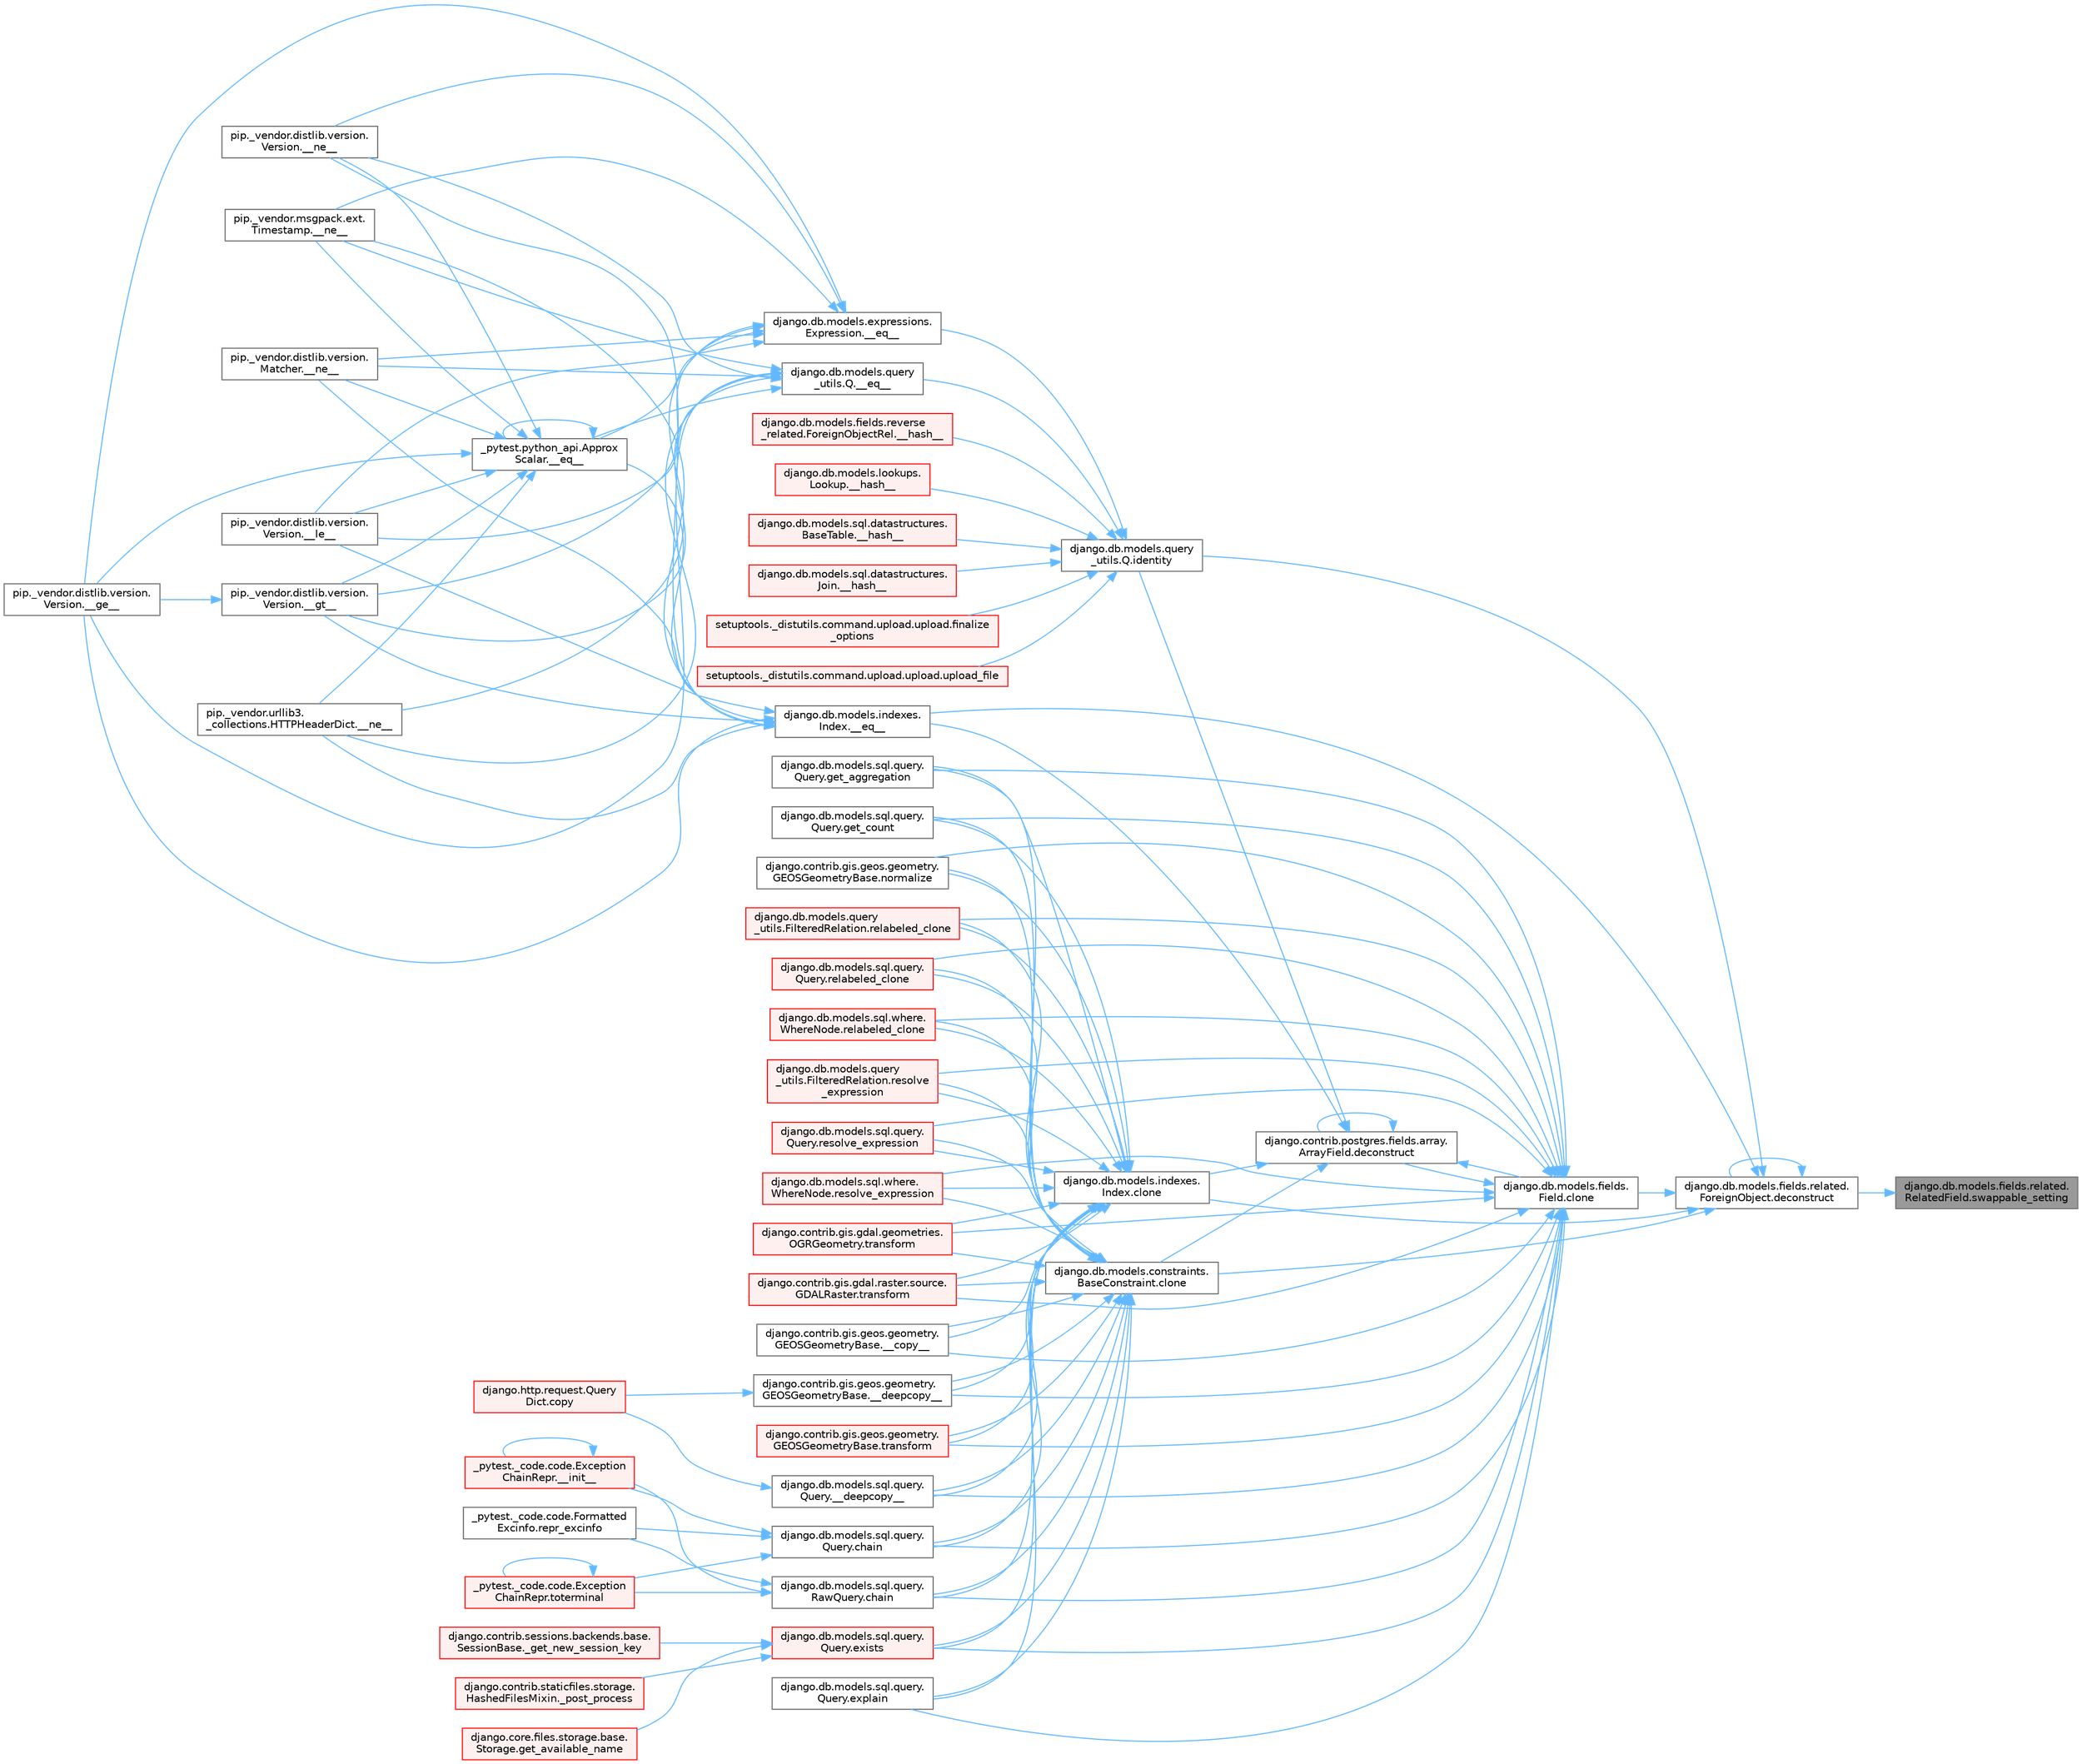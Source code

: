 digraph "django.db.models.fields.related.RelatedField.swappable_setting"
{
 // LATEX_PDF_SIZE
  bgcolor="transparent";
  edge [fontname=Helvetica,fontsize=10,labelfontname=Helvetica,labelfontsize=10];
  node [fontname=Helvetica,fontsize=10,shape=box,height=0.2,width=0.4];
  rankdir="RL";
  Node1 [id="Node000001",label="django.db.models.fields.related.\lRelatedField.swappable_setting",height=0.2,width=0.4,color="gray40", fillcolor="grey60", style="filled", fontcolor="black",tooltip=" "];
  Node1 -> Node2 [id="edge1_Node000001_Node000002",dir="back",color="steelblue1",style="solid",tooltip=" "];
  Node2 [id="Node000002",label="django.db.models.fields.related.\lForeignObject.deconstruct",height=0.2,width=0.4,color="grey40", fillcolor="white", style="filled",URL="$classdjango_1_1db_1_1models_1_1fields_1_1related_1_1_foreign_object.html#aef032fdab3a63bf21efb229af805c155",tooltip=" "];
  Node2 -> Node3 [id="edge2_Node000002_Node000003",dir="back",color="steelblue1",style="solid",tooltip=" "];
  Node3 [id="Node000003",label="django.db.models.indexes.\lIndex.__eq__",height=0.2,width=0.4,color="grey40", fillcolor="white", style="filled",URL="$classdjango_1_1db_1_1models_1_1indexes_1_1_index.html#a610477616672fd35272d94ba513c1496",tooltip=" "];
  Node3 -> Node4 [id="edge3_Node000003_Node000004",dir="back",color="steelblue1",style="solid",tooltip=" "];
  Node4 [id="Node000004",label="_pytest.python_api.Approx\lScalar.__eq__",height=0.2,width=0.4,color="grey40", fillcolor="white", style="filled",URL="$class__pytest_1_1python__api_1_1_approx_scalar.html#af4601ee4ca7409927f88c83ebfc3d923",tooltip=" "];
  Node4 -> Node4 [id="edge4_Node000004_Node000004",dir="back",color="steelblue1",style="solid",tooltip=" "];
  Node4 -> Node5 [id="edge5_Node000004_Node000005",dir="back",color="steelblue1",style="solid",tooltip=" "];
  Node5 [id="Node000005",label="pip._vendor.distlib.version.\lVersion.__ge__",height=0.2,width=0.4,color="grey40", fillcolor="white", style="filled",URL="$classpip_1_1__vendor_1_1distlib_1_1version_1_1_version.html#aa6b7b889cebc687ddb5ed9040d01b1ec",tooltip=" "];
  Node4 -> Node6 [id="edge6_Node000004_Node000006",dir="back",color="steelblue1",style="solid",tooltip=" "];
  Node6 [id="Node000006",label="pip._vendor.distlib.version.\lVersion.__gt__",height=0.2,width=0.4,color="grey40", fillcolor="white", style="filled",URL="$classpip_1_1__vendor_1_1distlib_1_1version_1_1_version.html#a51cf0c8da1bb6829173ff6861b10cb5f",tooltip=" "];
  Node6 -> Node5 [id="edge7_Node000006_Node000005",dir="back",color="steelblue1",style="solid",tooltip=" "];
  Node4 -> Node7 [id="edge8_Node000004_Node000007",dir="back",color="steelblue1",style="solid",tooltip=" "];
  Node7 [id="Node000007",label="pip._vendor.distlib.version.\lVersion.__le__",height=0.2,width=0.4,color="grey40", fillcolor="white", style="filled",URL="$classpip_1_1__vendor_1_1distlib_1_1version_1_1_version.html#ae5e2c5d9b76377e286fcf92a382cbb8b",tooltip=" "];
  Node4 -> Node8 [id="edge9_Node000004_Node000008",dir="back",color="steelblue1",style="solid",tooltip=" "];
  Node8 [id="Node000008",label="pip._vendor.distlib.version.\lMatcher.__ne__",height=0.2,width=0.4,color="grey40", fillcolor="white", style="filled",URL="$classpip_1_1__vendor_1_1distlib_1_1version_1_1_matcher.html#a24f8f8a4686bff3018fee5d22f4e02f1",tooltip=" "];
  Node4 -> Node9 [id="edge10_Node000004_Node000009",dir="back",color="steelblue1",style="solid",tooltip=" "];
  Node9 [id="Node000009",label="pip._vendor.distlib.version.\lVersion.__ne__",height=0.2,width=0.4,color="grey40", fillcolor="white", style="filled",URL="$classpip_1_1__vendor_1_1distlib_1_1version_1_1_version.html#aea3cdf6db007318ab1a2e8d144e2a4a1",tooltip=" "];
  Node4 -> Node10 [id="edge11_Node000004_Node000010",dir="back",color="steelblue1",style="solid",tooltip=" "];
  Node10 [id="Node000010",label="pip._vendor.msgpack.ext.\lTimestamp.__ne__",height=0.2,width=0.4,color="grey40", fillcolor="white", style="filled",URL="$classpip_1_1__vendor_1_1msgpack_1_1ext_1_1_timestamp.html#ac38b8cada8075f7a1133b06bc99b2317",tooltip=" "];
  Node4 -> Node11 [id="edge12_Node000004_Node000011",dir="back",color="steelblue1",style="solid",tooltip=" "];
  Node11 [id="Node000011",label="pip._vendor.urllib3.\l_collections.HTTPHeaderDict.__ne__",height=0.2,width=0.4,color="grey40", fillcolor="white", style="filled",URL="$classpip_1_1__vendor_1_1urllib3_1_1__collections_1_1_h_t_t_p_header_dict.html#aa7766a9499d33160a1258e140e35a806",tooltip=" "];
  Node3 -> Node5 [id="edge13_Node000003_Node000005",dir="back",color="steelblue1",style="solid",tooltip=" "];
  Node3 -> Node6 [id="edge14_Node000003_Node000006",dir="back",color="steelblue1",style="solid",tooltip=" "];
  Node3 -> Node7 [id="edge15_Node000003_Node000007",dir="back",color="steelblue1",style="solid",tooltip=" "];
  Node3 -> Node8 [id="edge16_Node000003_Node000008",dir="back",color="steelblue1",style="solid",tooltip=" "];
  Node3 -> Node9 [id="edge17_Node000003_Node000009",dir="back",color="steelblue1",style="solid",tooltip=" "];
  Node3 -> Node10 [id="edge18_Node000003_Node000010",dir="back",color="steelblue1",style="solid",tooltip=" "];
  Node3 -> Node11 [id="edge19_Node000003_Node000011",dir="back",color="steelblue1",style="solid",tooltip=" "];
  Node2 -> Node12 [id="edge20_Node000002_Node000012",dir="back",color="steelblue1",style="solid",tooltip=" "];
  Node12 [id="Node000012",label="django.db.models.constraints.\lBaseConstraint.clone",height=0.2,width=0.4,color="grey40", fillcolor="white", style="filled",URL="$classdjango_1_1db_1_1models_1_1constraints_1_1_base_constraint.html#a0f02e73d4209006f6317758e83ccf8ac",tooltip=" "];
  Node12 -> Node13 [id="edge21_Node000012_Node000013",dir="back",color="steelblue1",style="solid",tooltip=" "];
  Node13 [id="Node000013",label="django.contrib.gis.geos.geometry.\lGEOSGeometryBase.__copy__",height=0.2,width=0.4,color="grey40", fillcolor="white", style="filled",URL="$classdjango_1_1contrib_1_1gis_1_1geos_1_1geometry_1_1_g_e_o_s_geometry_base.html#ae0f85dbfd6e6e2dab4aa9dd295340b87",tooltip=" "];
  Node12 -> Node14 [id="edge22_Node000012_Node000014",dir="back",color="steelblue1",style="solid",tooltip=" "];
  Node14 [id="Node000014",label="django.contrib.gis.geos.geometry.\lGEOSGeometryBase.__deepcopy__",height=0.2,width=0.4,color="grey40", fillcolor="white", style="filled",URL="$classdjango_1_1contrib_1_1gis_1_1geos_1_1geometry_1_1_g_e_o_s_geometry_base.html#ac6f16be987e8c98b9ecb52ccb388c18c",tooltip=" "];
  Node14 -> Node15 [id="edge23_Node000014_Node000015",dir="back",color="steelblue1",style="solid",tooltip=" "];
  Node15 [id="Node000015",label="django.http.request.Query\lDict.copy",height=0.2,width=0.4,color="red", fillcolor="#FFF0F0", style="filled",URL="$classdjango_1_1http_1_1request_1_1_query_dict.html#ada9e4956e62868c5587b9ffde7b358b5",tooltip=" "];
  Node12 -> Node304 [id="edge24_Node000012_Node000304",dir="back",color="steelblue1",style="solid",tooltip=" "];
  Node304 [id="Node000304",label="django.db.models.sql.query.\lQuery.__deepcopy__",height=0.2,width=0.4,color="grey40", fillcolor="white", style="filled",URL="$classdjango_1_1db_1_1models_1_1sql_1_1query_1_1_query.html#a03b0d1ca81a588c179694300577a5dde",tooltip=" "];
  Node304 -> Node15 [id="edge25_Node000304_Node000015",dir="back",color="steelblue1",style="solid",tooltip=" "];
  Node12 -> Node305 [id="edge26_Node000012_Node000305",dir="back",color="steelblue1",style="solid",tooltip=" "];
  Node305 [id="Node000305",label="django.db.models.sql.query.\lQuery.chain",height=0.2,width=0.4,color="grey40", fillcolor="white", style="filled",URL="$classdjango_1_1db_1_1models_1_1sql_1_1query_1_1_query.html#aa3fe5320676d05bc24bd69dcfc785a8f",tooltip=" "];
  Node305 -> Node306 [id="edge27_Node000305_Node000306",dir="back",color="steelblue1",style="solid",tooltip=" "];
  Node306 [id="Node000306",label="_pytest._code.code.Exception\lChainRepr.__init__",height=0.2,width=0.4,color="red", fillcolor="#FFF0F0", style="filled",URL="$class__pytest_1_1__code_1_1code_1_1_exception_chain_repr.html#aab1f9b37be95a5d679e29479770d7411",tooltip=" "];
  Node306 -> Node306 [id="edge28_Node000306_Node000306",dir="back",color="steelblue1",style="solid",tooltip=" "];
  Node305 -> Node307 [id="edge29_Node000305_Node000307",dir="back",color="steelblue1",style="solid",tooltip=" "];
  Node307 [id="Node000307",label="_pytest._code.code.Formatted\lExcinfo.repr_excinfo",height=0.2,width=0.4,color="grey40", fillcolor="white", style="filled",URL="$class__pytest_1_1__code_1_1code_1_1_formatted_excinfo.html#a32dc37dd159766e8a3e062185229a4d7",tooltip=" "];
  Node305 -> Node308 [id="edge30_Node000305_Node000308",dir="back",color="steelblue1",style="solid",tooltip=" "];
  Node308 [id="Node000308",label="_pytest._code.code.Exception\lChainRepr.toterminal",height=0.2,width=0.4,color="red", fillcolor="#FFF0F0", style="filled",URL="$class__pytest_1_1__code_1_1code_1_1_exception_chain_repr.html#a595b08b3e37ea5f0a64f38a3d557f389",tooltip=" "];
  Node308 -> Node308 [id="edge31_Node000308_Node000308",dir="back",color="steelblue1",style="solid",tooltip=" "];
  Node12 -> Node311 [id="edge32_Node000012_Node000311",dir="back",color="steelblue1",style="solid",tooltip=" "];
  Node311 [id="Node000311",label="django.db.models.sql.query.\lRawQuery.chain",height=0.2,width=0.4,color="grey40", fillcolor="white", style="filled",URL="$classdjango_1_1db_1_1models_1_1sql_1_1query_1_1_raw_query.html#a7fe9f8502e3420c0378f6edce01aa68b",tooltip=" "];
  Node311 -> Node306 [id="edge33_Node000311_Node000306",dir="back",color="steelblue1",style="solid",tooltip=" "];
  Node311 -> Node307 [id="edge34_Node000311_Node000307",dir="back",color="steelblue1",style="solid",tooltip=" "];
  Node311 -> Node308 [id="edge35_Node000311_Node000308",dir="back",color="steelblue1",style="solid",tooltip=" "];
  Node12 -> Node312 [id="edge36_Node000012_Node000312",dir="back",color="steelblue1",style="solid",tooltip=" "];
  Node312 [id="Node000312",label="django.db.models.sql.query.\lQuery.exists",height=0.2,width=0.4,color="red", fillcolor="#FFF0F0", style="filled",URL="$classdjango_1_1db_1_1models_1_1sql_1_1query_1_1_query.html#ae5c8bc324c4badfdcba3d115464be353",tooltip=" "];
  Node312 -> Node313 [id="edge37_Node000312_Node000313",dir="back",color="steelblue1",style="solid",tooltip=" "];
  Node313 [id="Node000313",label="django.contrib.sessions.backends.base.\lSessionBase._get_new_session_key",height=0.2,width=0.4,color="red", fillcolor="#FFF0F0", style="filled",URL="$classdjango_1_1contrib_1_1sessions_1_1backends_1_1base_1_1_session_base.html#aa4fa1e405a4b97410d84bee8c9cf5e65",tooltip=" "];
  Node312 -> Node33 [id="edge38_Node000312_Node000033",dir="back",color="steelblue1",style="solid",tooltip=" "];
  Node33 [id="Node000033",label="django.contrib.staticfiles.storage.\lHashedFilesMixin._post_process",height=0.2,width=0.4,color="red", fillcolor="#FFF0F0", style="filled",URL="$classdjango_1_1contrib_1_1staticfiles_1_1storage_1_1_hashed_files_mixin.html#aa0c820223a4e686edd5d2c333d5a9336",tooltip=" "];
  Node312 -> Node332 [id="edge39_Node000312_Node000332",dir="back",color="steelblue1",style="solid",tooltip=" "];
  Node332 [id="Node000332",label="django.core.files.storage.base.\lStorage.get_available_name",height=0.2,width=0.4,color="red", fillcolor="#FFF0F0", style="filled",URL="$classdjango_1_1core_1_1files_1_1storage_1_1base_1_1_storage.html#a2cd94744363c607f8025623f0b0a6d10",tooltip=" "];
  Node12 -> Node463 [id="edge40_Node000012_Node000463",dir="back",color="steelblue1",style="solid",tooltip=" "];
  Node463 [id="Node000463",label="django.db.models.sql.query.\lQuery.explain",height=0.2,width=0.4,color="grey40", fillcolor="white", style="filled",URL="$classdjango_1_1db_1_1models_1_1sql_1_1query_1_1_query.html#a2017a64b53a6a8b184261899b21895e4",tooltip=" "];
  Node12 -> Node464 [id="edge41_Node000012_Node000464",dir="back",color="steelblue1",style="solid",tooltip=" "];
  Node464 [id="Node000464",label="django.db.models.sql.query.\lQuery.get_aggregation",height=0.2,width=0.4,color="grey40", fillcolor="white", style="filled",URL="$classdjango_1_1db_1_1models_1_1sql_1_1query_1_1_query.html#a838bcc369ee808b360b6ab68323868e0",tooltip=" "];
  Node12 -> Node465 [id="edge42_Node000012_Node000465",dir="back",color="steelblue1",style="solid",tooltip=" "];
  Node465 [id="Node000465",label="django.db.models.sql.query.\lQuery.get_count",height=0.2,width=0.4,color="grey40", fillcolor="white", style="filled",URL="$classdjango_1_1db_1_1models_1_1sql_1_1query_1_1_query.html#a4e6c10ea949b3a1c70851e0002656a09",tooltip=" "];
  Node12 -> Node466 [id="edge43_Node000012_Node000466",dir="back",color="steelblue1",style="solid",tooltip=" "];
  Node466 [id="Node000466",label="django.contrib.gis.geos.geometry.\lGEOSGeometryBase.normalize",height=0.2,width=0.4,color="grey40", fillcolor="white", style="filled",URL="$classdjango_1_1contrib_1_1gis_1_1geos_1_1geometry_1_1_g_e_o_s_geometry_base.html#a8aced8b6d5ffee28e6220e108d7fec9b",tooltip=" "];
  Node12 -> Node467 [id="edge44_Node000012_Node000467",dir="back",color="steelblue1",style="solid",tooltip=" "];
  Node467 [id="Node000467",label="django.db.models.query\l_utils.FilteredRelation.relabeled_clone",height=0.2,width=0.4,color="red", fillcolor="#FFF0F0", style="filled",URL="$classdjango_1_1db_1_1models_1_1query__utils_1_1_filtered_relation.html#a54721cf88cda04227bc9137fac94d470",tooltip=" "];
  Node12 -> Node470 [id="edge45_Node000012_Node000470",dir="back",color="steelblue1",style="solid",tooltip=" "];
  Node470 [id="Node000470",label="django.db.models.sql.query.\lQuery.relabeled_clone",height=0.2,width=0.4,color="red", fillcolor="#FFF0F0", style="filled",URL="$classdjango_1_1db_1_1models_1_1sql_1_1query_1_1_query.html#af280d6a64a9e44dd71caa13a91ccf716",tooltip=" "];
  Node12 -> Node473 [id="edge46_Node000012_Node000473",dir="back",color="steelblue1",style="solid",tooltip=" "];
  Node473 [id="Node000473",label="django.db.models.sql.where.\lWhereNode.relabeled_clone",height=0.2,width=0.4,color="red", fillcolor="#FFF0F0", style="filled",URL="$classdjango_1_1db_1_1models_1_1sql_1_1where_1_1_where_node.html#acb4f80fab7f4124b0f0e418442cec200",tooltip=" "];
  Node12 -> Node474 [id="edge47_Node000012_Node000474",dir="back",color="steelblue1",style="solid",tooltip=" "];
  Node474 [id="Node000474",label="django.db.models.query\l_utils.FilteredRelation.resolve\l_expression",height=0.2,width=0.4,color="red", fillcolor="#FFF0F0", style="filled",URL="$classdjango_1_1db_1_1models_1_1query__utils_1_1_filtered_relation.html#a3f24fb1b73679c55925f8e4dcd511536",tooltip=" "];
  Node12 -> Node1375 [id="edge48_Node000012_Node001375",dir="back",color="steelblue1",style="solid",tooltip=" "];
  Node1375 [id="Node001375",label="django.db.models.sql.query.\lQuery.resolve_expression",height=0.2,width=0.4,color="red", fillcolor="#FFF0F0", style="filled",URL="$classdjango_1_1db_1_1models_1_1sql_1_1query_1_1_query.html#a9f7253d9010a6f0082182c39b0255e52",tooltip=" "];
  Node12 -> Node1376 [id="edge49_Node000012_Node001376",dir="back",color="steelblue1",style="solid",tooltip=" "];
  Node1376 [id="Node001376",label="django.db.models.sql.where.\lWhereNode.resolve_expression",height=0.2,width=0.4,color="red", fillcolor="#FFF0F0", style="filled",URL="$classdjango_1_1db_1_1models_1_1sql_1_1where_1_1_where_node.html#a6c40a769daf4cf5e7eac05f3943d42e9",tooltip=" "];
  Node12 -> Node1377 [id="edge50_Node000012_Node001377",dir="back",color="steelblue1",style="solid",tooltip=" "];
  Node1377 [id="Node001377",label="django.contrib.gis.gdal.geometries.\lOGRGeometry.transform",height=0.2,width=0.4,color="red", fillcolor="#FFF0F0", style="filled",URL="$classdjango_1_1contrib_1_1gis_1_1gdal_1_1geometries_1_1_o_g_r_geometry.html#ab67a02e9a12ddd1da2a9bbe77efe3f93",tooltip=" "];
  Node12 -> Node1382 [id="edge51_Node000012_Node001382",dir="back",color="steelblue1",style="solid",tooltip=" "];
  Node1382 [id="Node001382",label="django.contrib.gis.gdal.raster.source.\lGDALRaster.transform",height=0.2,width=0.4,color="red", fillcolor="#FFF0F0", style="filled",URL="$classdjango_1_1contrib_1_1gis_1_1gdal_1_1raster_1_1source_1_1_g_d_a_l_raster.html#ac5283a9f9f3834181470dffd8dcddbd0",tooltip=" "];
  Node12 -> Node1383 [id="edge52_Node000012_Node001383",dir="back",color="steelblue1",style="solid",tooltip=" "];
  Node1383 [id="Node001383",label="django.contrib.gis.geos.geometry.\lGEOSGeometryBase.transform",height=0.2,width=0.4,color="red", fillcolor="#FFF0F0", style="filled",URL="$classdjango_1_1contrib_1_1gis_1_1geos_1_1geometry_1_1_g_e_o_s_geometry_base.html#aeaa8ab6c866c4423240e0e096ffa8975",tooltip=" "];
  Node2 -> Node460 [id="edge53_Node000002_Node000460",dir="back",color="steelblue1",style="solid",tooltip=" "];
  Node460 [id="Node000460",label="django.db.models.fields.\lField.clone",height=0.2,width=0.4,color="grey40", fillcolor="white", style="filled",URL="$classdjango_1_1db_1_1models_1_1fields_1_1_field.html#aeaf9d4a620ef742dbc6414393f549ee2",tooltip=" "];
  Node460 -> Node13 [id="edge54_Node000460_Node000013",dir="back",color="steelblue1",style="solid",tooltip=" "];
  Node460 -> Node14 [id="edge55_Node000460_Node000014",dir="back",color="steelblue1",style="solid",tooltip=" "];
  Node460 -> Node304 [id="edge56_Node000460_Node000304",dir="back",color="steelblue1",style="solid",tooltip=" "];
  Node460 -> Node305 [id="edge57_Node000460_Node000305",dir="back",color="steelblue1",style="solid",tooltip=" "];
  Node460 -> Node311 [id="edge58_Node000460_Node000311",dir="back",color="steelblue1",style="solid",tooltip=" "];
  Node460 -> Node461 [id="edge59_Node000460_Node000461",dir="back",color="steelblue1",style="solid",tooltip=" "];
  Node461 [id="Node000461",label="django.contrib.postgres.fields.array.\lArrayField.deconstruct",height=0.2,width=0.4,color="grey40", fillcolor="white", style="filled",URL="$classdjango_1_1contrib_1_1postgres_1_1fields_1_1array_1_1_array_field.html#a030c65c8cc59007bba984053418f318b",tooltip=" "];
  Node461 -> Node3 [id="edge60_Node000461_Node000003",dir="back",color="steelblue1",style="solid",tooltip=" "];
  Node461 -> Node12 [id="edge61_Node000461_Node000012",dir="back",color="steelblue1",style="solid",tooltip=" "];
  Node461 -> Node460 [id="edge62_Node000461_Node000460",dir="back",color="steelblue1",style="solid",tooltip=" "];
  Node461 -> Node462 [id="edge63_Node000461_Node000462",dir="back",color="steelblue1",style="solid",tooltip=" "];
  Node462 [id="Node000462",label="django.db.models.indexes.\lIndex.clone",height=0.2,width=0.4,color="grey40", fillcolor="white", style="filled",URL="$classdjango_1_1db_1_1models_1_1indexes_1_1_index.html#aeaccf659cbc1989e539625d16602541e",tooltip=" "];
  Node462 -> Node13 [id="edge64_Node000462_Node000013",dir="back",color="steelblue1",style="solid",tooltip=" "];
  Node462 -> Node14 [id="edge65_Node000462_Node000014",dir="back",color="steelblue1",style="solid",tooltip=" "];
  Node462 -> Node304 [id="edge66_Node000462_Node000304",dir="back",color="steelblue1",style="solid",tooltip=" "];
  Node462 -> Node305 [id="edge67_Node000462_Node000305",dir="back",color="steelblue1",style="solid",tooltip=" "];
  Node462 -> Node311 [id="edge68_Node000462_Node000311",dir="back",color="steelblue1",style="solid",tooltip=" "];
  Node462 -> Node312 [id="edge69_Node000462_Node000312",dir="back",color="steelblue1",style="solid",tooltip=" "];
  Node462 -> Node463 [id="edge70_Node000462_Node000463",dir="back",color="steelblue1",style="solid",tooltip=" "];
  Node462 -> Node464 [id="edge71_Node000462_Node000464",dir="back",color="steelblue1",style="solid",tooltip=" "];
  Node462 -> Node465 [id="edge72_Node000462_Node000465",dir="back",color="steelblue1",style="solid",tooltip=" "];
  Node462 -> Node466 [id="edge73_Node000462_Node000466",dir="back",color="steelblue1",style="solid",tooltip=" "];
  Node462 -> Node467 [id="edge74_Node000462_Node000467",dir="back",color="steelblue1",style="solid",tooltip=" "];
  Node462 -> Node470 [id="edge75_Node000462_Node000470",dir="back",color="steelblue1",style="solid",tooltip=" "];
  Node462 -> Node473 [id="edge76_Node000462_Node000473",dir="back",color="steelblue1",style="solid",tooltip=" "];
  Node462 -> Node474 [id="edge77_Node000462_Node000474",dir="back",color="steelblue1",style="solid",tooltip=" "];
  Node462 -> Node1375 [id="edge78_Node000462_Node001375",dir="back",color="steelblue1",style="solid",tooltip=" "];
  Node462 -> Node1376 [id="edge79_Node000462_Node001376",dir="back",color="steelblue1",style="solid",tooltip=" "];
  Node462 -> Node1377 [id="edge80_Node000462_Node001377",dir="back",color="steelblue1",style="solid",tooltip=" "];
  Node462 -> Node1382 [id="edge81_Node000462_Node001382",dir="back",color="steelblue1",style="solid",tooltip=" "];
  Node462 -> Node1383 [id="edge82_Node000462_Node001383",dir="back",color="steelblue1",style="solid",tooltip=" "];
  Node461 -> Node461 [id="edge83_Node000461_Node000461",dir="back",color="steelblue1",style="solid",tooltip=" "];
  Node461 -> Node698 [id="edge84_Node000461_Node000698",dir="back",color="steelblue1",style="solid",tooltip=" "];
  Node698 [id="Node000698",label="django.db.models.query\l_utils.Q.identity",height=0.2,width=0.4,color="grey40", fillcolor="white", style="filled",URL="$classdjango_1_1db_1_1models_1_1query__utils_1_1_q.html#a63129a45cd7e8fa8b4789ce076f445a3",tooltip=" "];
  Node698 -> Node89 [id="edge85_Node000698_Node000089",dir="back",color="steelblue1",style="solid",tooltip=" "];
  Node89 [id="Node000089",label="django.db.models.expressions.\lExpression.__eq__",height=0.2,width=0.4,color="grey40", fillcolor="white", style="filled",URL="$classdjango_1_1db_1_1models_1_1expressions_1_1_expression.html#adb4c2940b4e88b38771aac46593315e1",tooltip=" "];
  Node89 -> Node4 [id="edge86_Node000089_Node000004",dir="back",color="steelblue1",style="solid",tooltip=" "];
  Node89 -> Node5 [id="edge87_Node000089_Node000005",dir="back",color="steelblue1",style="solid",tooltip=" "];
  Node89 -> Node6 [id="edge88_Node000089_Node000006",dir="back",color="steelblue1",style="solid",tooltip=" "];
  Node89 -> Node7 [id="edge89_Node000089_Node000007",dir="back",color="steelblue1",style="solid",tooltip=" "];
  Node89 -> Node8 [id="edge90_Node000089_Node000008",dir="back",color="steelblue1",style="solid",tooltip=" "];
  Node89 -> Node9 [id="edge91_Node000089_Node000009",dir="back",color="steelblue1",style="solid",tooltip=" "];
  Node89 -> Node10 [id="edge92_Node000089_Node000010",dir="back",color="steelblue1",style="solid",tooltip=" "];
  Node89 -> Node11 [id="edge93_Node000089_Node000011",dir="back",color="steelblue1",style="solid",tooltip=" "];
  Node698 -> Node90 [id="edge94_Node000698_Node000090",dir="back",color="steelblue1",style="solid",tooltip=" "];
  Node90 [id="Node000090",label="django.db.models.query\l_utils.Q.__eq__",height=0.2,width=0.4,color="grey40", fillcolor="white", style="filled",URL="$classdjango_1_1db_1_1models_1_1query__utils_1_1_q.html#aa83c3e0a1d5257be65a946fcc4baf58a",tooltip=" "];
  Node90 -> Node4 [id="edge95_Node000090_Node000004",dir="back",color="steelblue1",style="solid",tooltip=" "];
  Node90 -> Node5 [id="edge96_Node000090_Node000005",dir="back",color="steelblue1",style="solid",tooltip=" "];
  Node90 -> Node6 [id="edge97_Node000090_Node000006",dir="back",color="steelblue1",style="solid",tooltip=" "];
  Node90 -> Node7 [id="edge98_Node000090_Node000007",dir="back",color="steelblue1",style="solid",tooltip=" "];
  Node90 -> Node8 [id="edge99_Node000090_Node000008",dir="back",color="steelblue1",style="solid",tooltip=" "];
  Node90 -> Node9 [id="edge100_Node000090_Node000009",dir="back",color="steelblue1",style="solid",tooltip=" "];
  Node90 -> Node10 [id="edge101_Node000090_Node000010",dir="back",color="steelblue1",style="solid",tooltip=" "];
  Node90 -> Node11 [id="edge102_Node000090_Node000011",dir="back",color="steelblue1",style="solid",tooltip=" "];
  Node698 -> Node91 [id="edge103_Node000698_Node000091",dir="back",color="steelblue1",style="solid",tooltip=" "];
  Node91 [id="Node000091",label="django.db.models.fields.reverse\l_related.ForeignObjectRel.__hash__",height=0.2,width=0.4,color="red", fillcolor="#FFF0F0", style="filled",URL="$classdjango_1_1db_1_1models_1_1fields_1_1reverse__related_1_1_foreign_object_rel.html#aa0478c97c51638ebbe5b348c9ace7a13",tooltip=" "];
  Node698 -> Node94 [id="edge104_Node000698_Node000094",dir="back",color="steelblue1",style="solid",tooltip=" "];
  Node94 [id="Node000094",label="django.db.models.lookups.\lLookup.__hash__",height=0.2,width=0.4,color="red", fillcolor="#FFF0F0", style="filled",URL="$classdjango_1_1db_1_1models_1_1lookups_1_1_lookup.html#a05201ecef16ee5ad8c9a403b7ebbc268",tooltip=" "];
  Node698 -> Node95 [id="edge105_Node000698_Node000095",dir="back",color="steelblue1",style="solid",tooltip=" "];
  Node95 [id="Node000095",label="django.db.models.sql.datastructures.\lBaseTable.__hash__",height=0.2,width=0.4,color="red", fillcolor="#FFF0F0", style="filled",URL="$classdjango_1_1db_1_1models_1_1sql_1_1datastructures_1_1_base_table.html#aebcfbba4343eb7a1520718b608feaaa6",tooltip=" "];
  Node698 -> Node96 [id="edge106_Node000698_Node000096",dir="back",color="steelblue1",style="solid",tooltip=" "];
  Node96 [id="Node000096",label="django.db.models.sql.datastructures.\lJoin.__hash__",height=0.2,width=0.4,color="red", fillcolor="#FFF0F0", style="filled",URL="$classdjango_1_1db_1_1models_1_1sql_1_1datastructures_1_1_join.html#adcb5282598b4e04b92f6bd262f0d360c",tooltip=" "];
  Node698 -> Node97 [id="edge107_Node000698_Node000097",dir="back",color="steelblue1",style="solid",tooltip=" "];
  Node97 [id="Node000097",label="setuptools._distutils.command.upload.upload.finalize\l_options",height=0.2,width=0.4,color="red", fillcolor="#FFF0F0", style="filled",URL="$classsetuptools_1_1__distutils_1_1command_1_1upload_1_1upload.html#a9c94c240a676c164b8b18a141bc48c4c",tooltip=" "];
  Node698 -> Node104 [id="edge108_Node000698_Node000104",dir="back",color="steelblue1",style="solid",tooltip=" "];
  Node104 [id="Node000104",label="setuptools._distutils.command.upload.upload.upload_file",height=0.2,width=0.4,color="red", fillcolor="#FFF0F0", style="filled",URL="$classsetuptools_1_1__distutils_1_1command_1_1upload_1_1upload.html#aa7d9089079f68edc3d38061fcc04211f",tooltip=" "];
  Node460 -> Node312 [id="edge109_Node000460_Node000312",dir="back",color="steelblue1",style="solid",tooltip=" "];
  Node460 -> Node463 [id="edge110_Node000460_Node000463",dir="back",color="steelblue1",style="solid",tooltip=" "];
  Node460 -> Node464 [id="edge111_Node000460_Node000464",dir="back",color="steelblue1",style="solid",tooltip=" "];
  Node460 -> Node465 [id="edge112_Node000460_Node000465",dir="back",color="steelblue1",style="solid",tooltip=" "];
  Node460 -> Node466 [id="edge113_Node000460_Node000466",dir="back",color="steelblue1",style="solid",tooltip=" "];
  Node460 -> Node467 [id="edge114_Node000460_Node000467",dir="back",color="steelblue1",style="solid",tooltip=" "];
  Node460 -> Node470 [id="edge115_Node000460_Node000470",dir="back",color="steelblue1",style="solid",tooltip=" "];
  Node460 -> Node473 [id="edge116_Node000460_Node000473",dir="back",color="steelblue1",style="solid",tooltip=" "];
  Node460 -> Node474 [id="edge117_Node000460_Node000474",dir="back",color="steelblue1",style="solid",tooltip=" "];
  Node460 -> Node1375 [id="edge118_Node000460_Node001375",dir="back",color="steelblue1",style="solid",tooltip=" "];
  Node460 -> Node1376 [id="edge119_Node000460_Node001376",dir="back",color="steelblue1",style="solid",tooltip=" "];
  Node460 -> Node1377 [id="edge120_Node000460_Node001377",dir="back",color="steelblue1",style="solid",tooltip=" "];
  Node460 -> Node1382 [id="edge121_Node000460_Node001382",dir="back",color="steelblue1",style="solid",tooltip=" "];
  Node460 -> Node1383 [id="edge122_Node000460_Node001383",dir="back",color="steelblue1",style="solid",tooltip=" "];
  Node2 -> Node462 [id="edge123_Node000002_Node000462",dir="back",color="steelblue1",style="solid",tooltip=" "];
  Node2 -> Node2 [id="edge124_Node000002_Node000002",dir="back",color="steelblue1",style="solid",tooltip=" "];
  Node2 -> Node698 [id="edge125_Node000002_Node000698",dir="back",color="steelblue1",style="solid",tooltip=" "];
}

